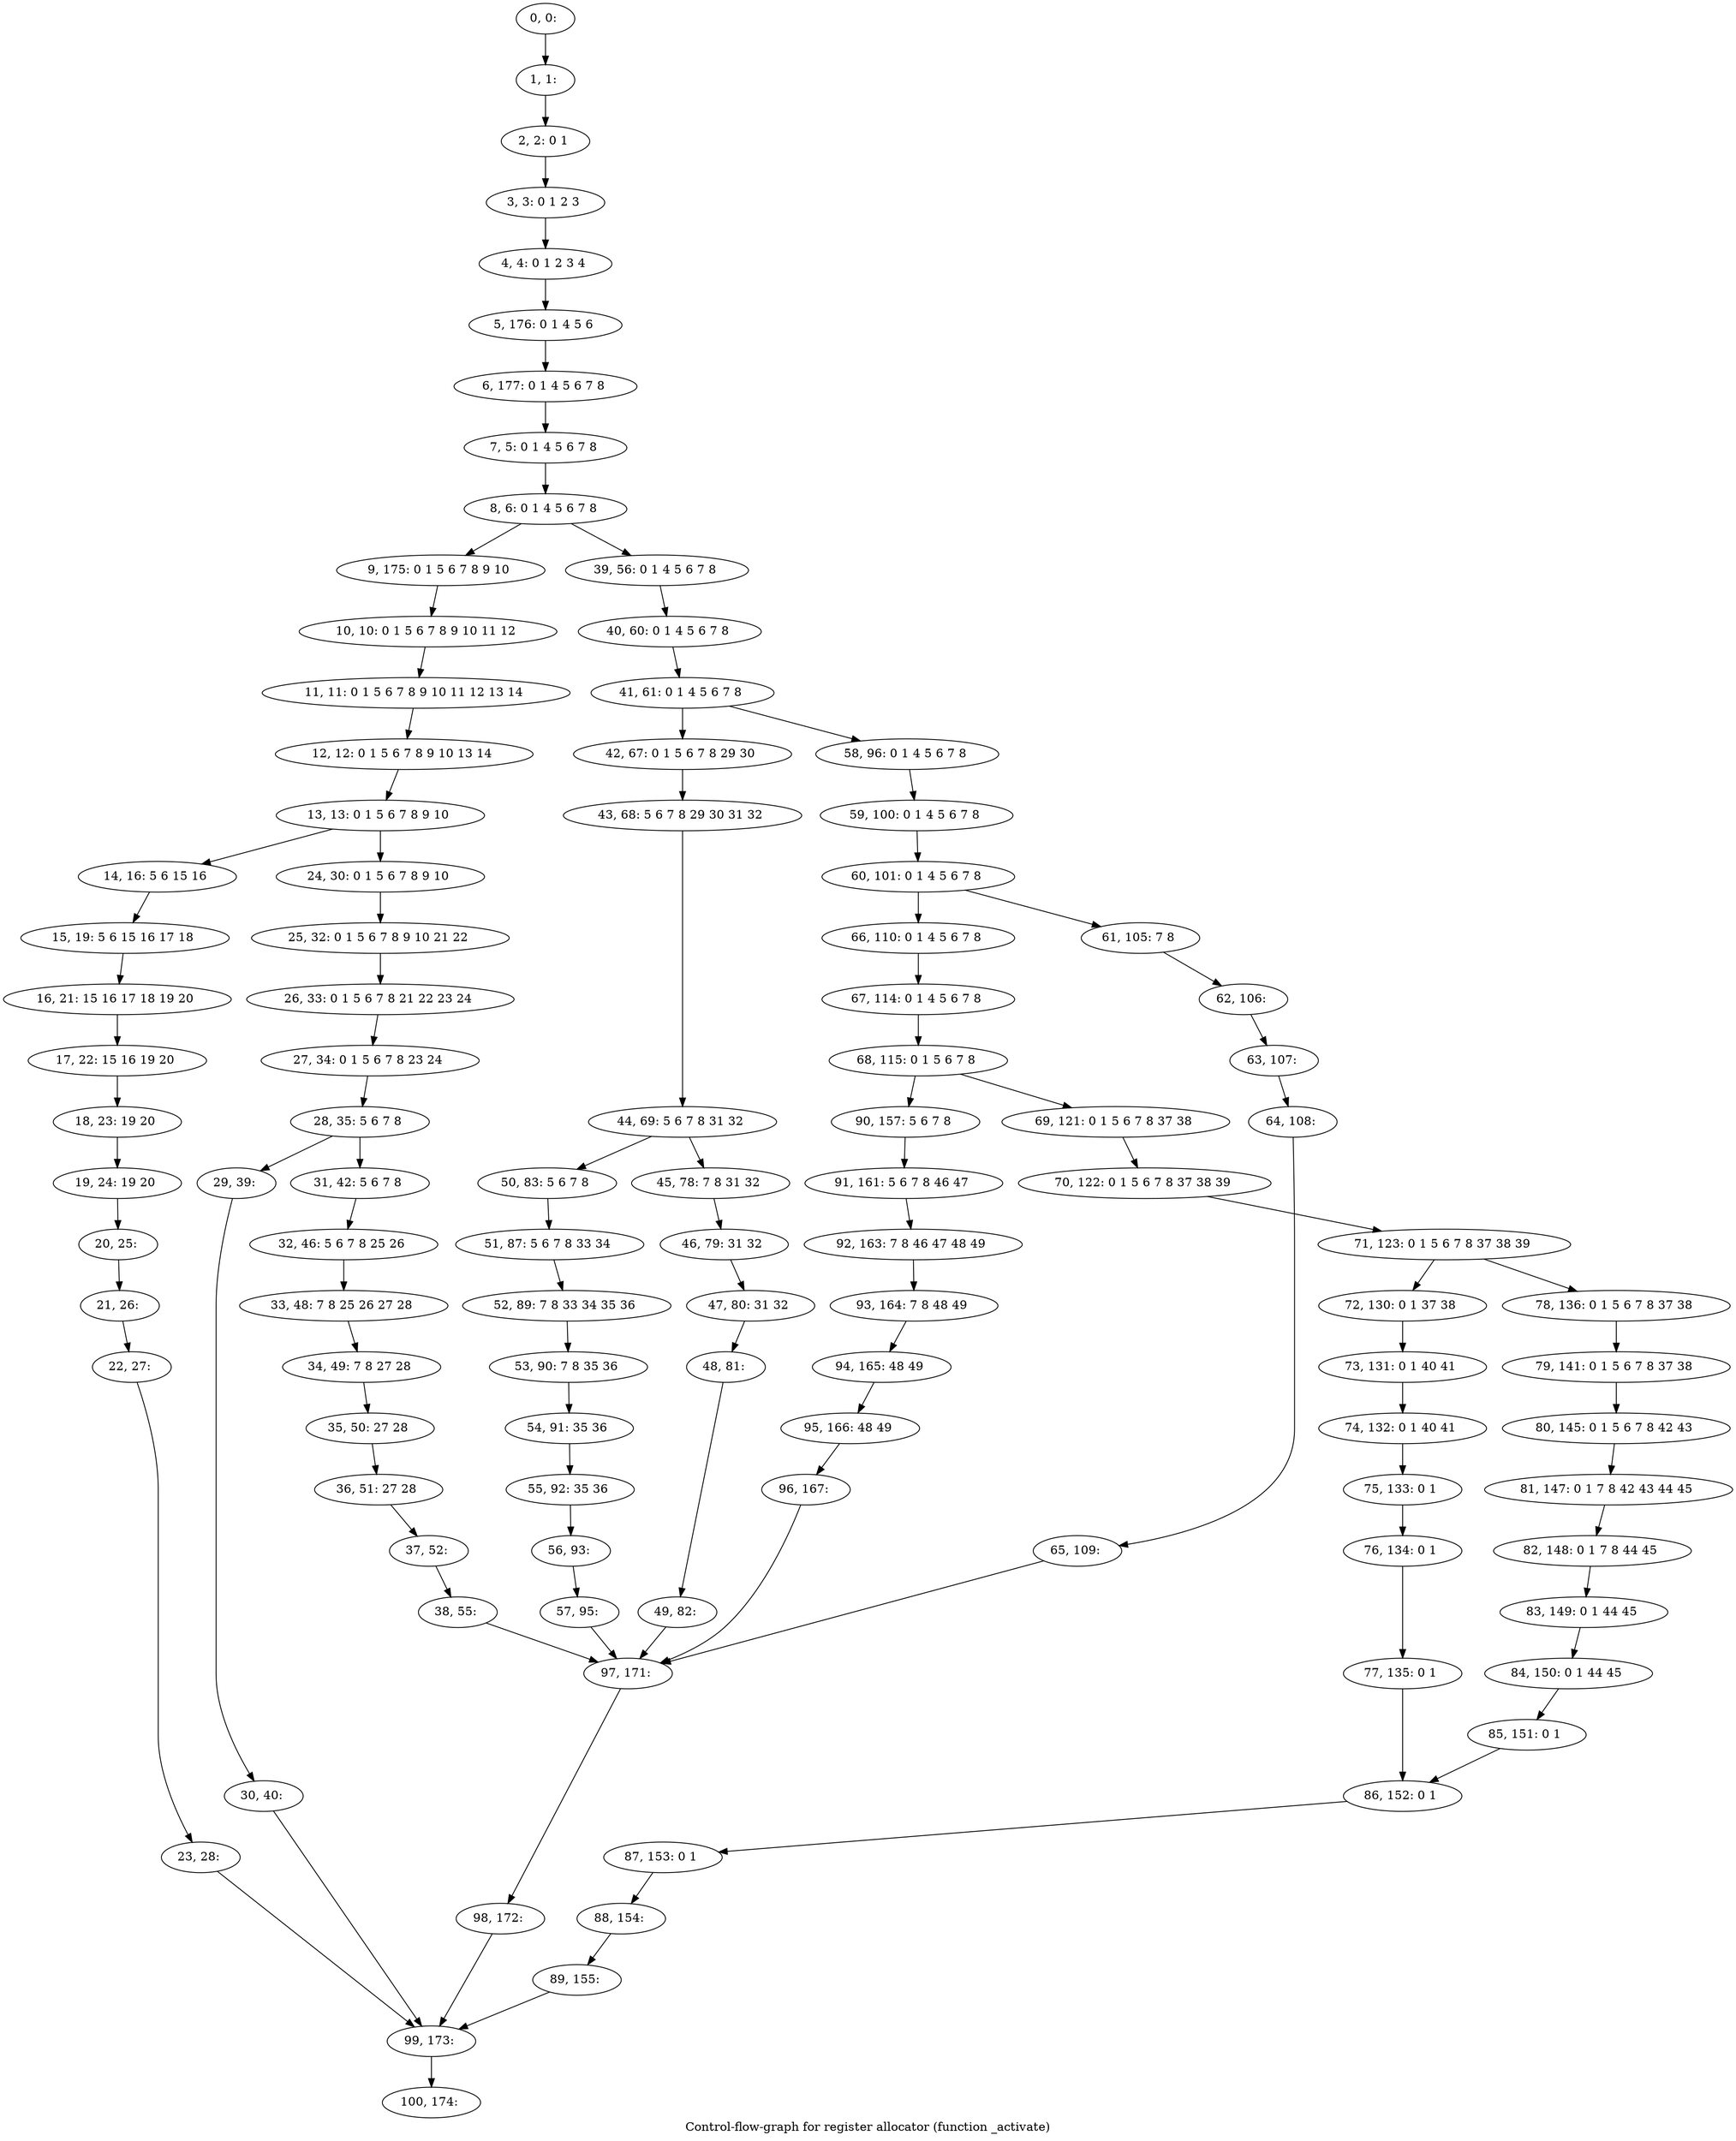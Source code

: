 digraph G {
graph [label="Control-flow-graph for register allocator (function _activate)"]
0[label="0, 0: "];
1[label="1, 1: "];
2[label="2, 2: 0 1 "];
3[label="3, 3: 0 1 2 3 "];
4[label="4, 4: 0 1 2 3 4 "];
5[label="5, 176: 0 1 4 5 6 "];
6[label="6, 177: 0 1 4 5 6 7 8 "];
7[label="7, 5: 0 1 4 5 6 7 8 "];
8[label="8, 6: 0 1 4 5 6 7 8 "];
9[label="9, 175: 0 1 5 6 7 8 9 10 "];
10[label="10, 10: 0 1 5 6 7 8 9 10 11 12 "];
11[label="11, 11: 0 1 5 6 7 8 9 10 11 12 13 14 "];
12[label="12, 12: 0 1 5 6 7 8 9 10 13 14 "];
13[label="13, 13: 0 1 5 6 7 8 9 10 "];
14[label="14, 16: 5 6 15 16 "];
15[label="15, 19: 5 6 15 16 17 18 "];
16[label="16, 21: 15 16 17 18 19 20 "];
17[label="17, 22: 15 16 19 20 "];
18[label="18, 23: 19 20 "];
19[label="19, 24: 19 20 "];
20[label="20, 25: "];
21[label="21, 26: "];
22[label="22, 27: "];
23[label="23, 28: "];
24[label="24, 30: 0 1 5 6 7 8 9 10 "];
25[label="25, 32: 0 1 5 6 7 8 9 10 21 22 "];
26[label="26, 33: 0 1 5 6 7 8 21 22 23 24 "];
27[label="27, 34: 0 1 5 6 7 8 23 24 "];
28[label="28, 35: 5 6 7 8 "];
29[label="29, 39: "];
30[label="30, 40: "];
31[label="31, 42: 5 6 7 8 "];
32[label="32, 46: 5 6 7 8 25 26 "];
33[label="33, 48: 7 8 25 26 27 28 "];
34[label="34, 49: 7 8 27 28 "];
35[label="35, 50: 27 28 "];
36[label="36, 51: 27 28 "];
37[label="37, 52: "];
38[label="38, 55: "];
39[label="39, 56: 0 1 4 5 6 7 8 "];
40[label="40, 60: 0 1 4 5 6 7 8 "];
41[label="41, 61: 0 1 4 5 6 7 8 "];
42[label="42, 67: 0 1 5 6 7 8 29 30 "];
43[label="43, 68: 5 6 7 8 29 30 31 32 "];
44[label="44, 69: 5 6 7 8 31 32 "];
45[label="45, 78: 7 8 31 32 "];
46[label="46, 79: 31 32 "];
47[label="47, 80: 31 32 "];
48[label="48, 81: "];
49[label="49, 82: "];
50[label="50, 83: 5 6 7 8 "];
51[label="51, 87: 5 6 7 8 33 34 "];
52[label="52, 89: 7 8 33 34 35 36 "];
53[label="53, 90: 7 8 35 36 "];
54[label="54, 91: 35 36 "];
55[label="55, 92: 35 36 "];
56[label="56, 93: "];
57[label="57, 95: "];
58[label="58, 96: 0 1 4 5 6 7 8 "];
59[label="59, 100: 0 1 4 5 6 7 8 "];
60[label="60, 101: 0 1 4 5 6 7 8 "];
61[label="61, 105: 7 8 "];
62[label="62, 106: "];
63[label="63, 107: "];
64[label="64, 108: "];
65[label="65, 109: "];
66[label="66, 110: 0 1 4 5 6 7 8 "];
67[label="67, 114: 0 1 4 5 6 7 8 "];
68[label="68, 115: 0 1 5 6 7 8 "];
69[label="69, 121: 0 1 5 6 7 8 37 38 "];
70[label="70, 122: 0 1 5 6 7 8 37 38 39 "];
71[label="71, 123: 0 1 5 6 7 8 37 38 39 "];
72[label="72, 130: 0 1 37 38 "];
73[label="73, 131: 0 1 40 41 "];
74[label="74, 132: 0 1 40 41 "];
75[label="75, 133: 0 1 "];
76[label="76, 134: 0 1 "];
77[label="77, 135: 0 1 "];
78[label="78, 136: 0 1 5 6 7 8 37 38 "];
79[label="79, 141: 0 1 5 6 7 8 37 38 "];
80[label="80, 145: 0 1 5 6 7 8 42 43 "];
81[label="81, 147: 0 1 7 8 42 43 44 45 "];
82[label="82, 148: 0 1 7 8 44 45 "];
83[label="83, 149: 0 1 44 45 "];
84[label="84, 150: 0 1 44 45 "];
85[label="85, 151: 0 1 "];
86[label="86, 152: 0 1 "];
87[label="87, 153: 0 1 "];
88[label="88, 154: "];
89[label="89, 155: "];
90[label="90, 157: 5 6 7 8 "];
91[label="91, 161: 5 6 7 8 46 47 "];
92[label="92, 163: 7 8 46 47 48 49 "];
93[label="93, 164: 7 8 48 49 "];
94[label="94, 165: 48 49 "];
95[label="95, 166: 48 49 "];
96[label="96, 167: "];
97[label="97, 171: "];
98[label="98, 172: "];
99[label="99, 173: "];
100[label="100, 174: "];
0->1 ;
1->2 ;
2->3 ;
3->4 ;
4->5 ;
5->6 ;
6->7 ;
7->8 ;
8->9 ;
8->39 ;
9->10 ;
10->11 ;
11->12 ;
12->13 ;
13->14 ;
13->24 ;
14->15 ;
15->16 ;
16->17 ;
17->18 ;
18->19 ;
19->20 ;
20->21 ;
21->22 ;
22->23 ;
23->99 ;
24->25 ;
25->26 ;
26->27 ;
27->28 ;
28->29 ;
28->31 ;
29->30 ;
30->99 ;
31->32 ;
32->33 ;
33->34 ;
34->35 ;
35->36 ;
36->37 ;
37->38 ;
38->97 ;
39->40 ;
40->41 ;
41->42 ;
41->58 ;
42->43 ;
43->44 ;
44->45 ;
44->50 ;
45->46 ;
46->47 ;
47->48 ;
48->49 ;
49->97 ;
50->51 ;
51->52 ;
52->53 ;
53->54 ;
54->55 ;
55->56 ;
56->57 ;
57->97 ;
58->59 ;
59->60 ;
60->61 ;
60->66 ;
61->62 ;
62->63 ;
63->64 ;
64->65 ;
65->97 ;
66->67 ;
67->68 ;
68->69 ;
68->90 ;
69->70 ;
70->71 ;
71->72 ;
71->78 ;
72->73 ;
73->74 ;
74->75 ;
75->76 ;
76->77 ;
77->86 ;
78->79 ;
79->80 ;
80->81 ;
81->82 ;
82->83 ;
83->84 ;
84->85 ;
85->86 ;
86->87 ;
87->88 ;
88->89 ;
89->99 ;
90->91 ;
91->92 ;
92->93 ;
93->94 ;
94->95 ;
95->96 ;
96->97 ;
97->98 ;
98->99 ;
99->100 ;
}
